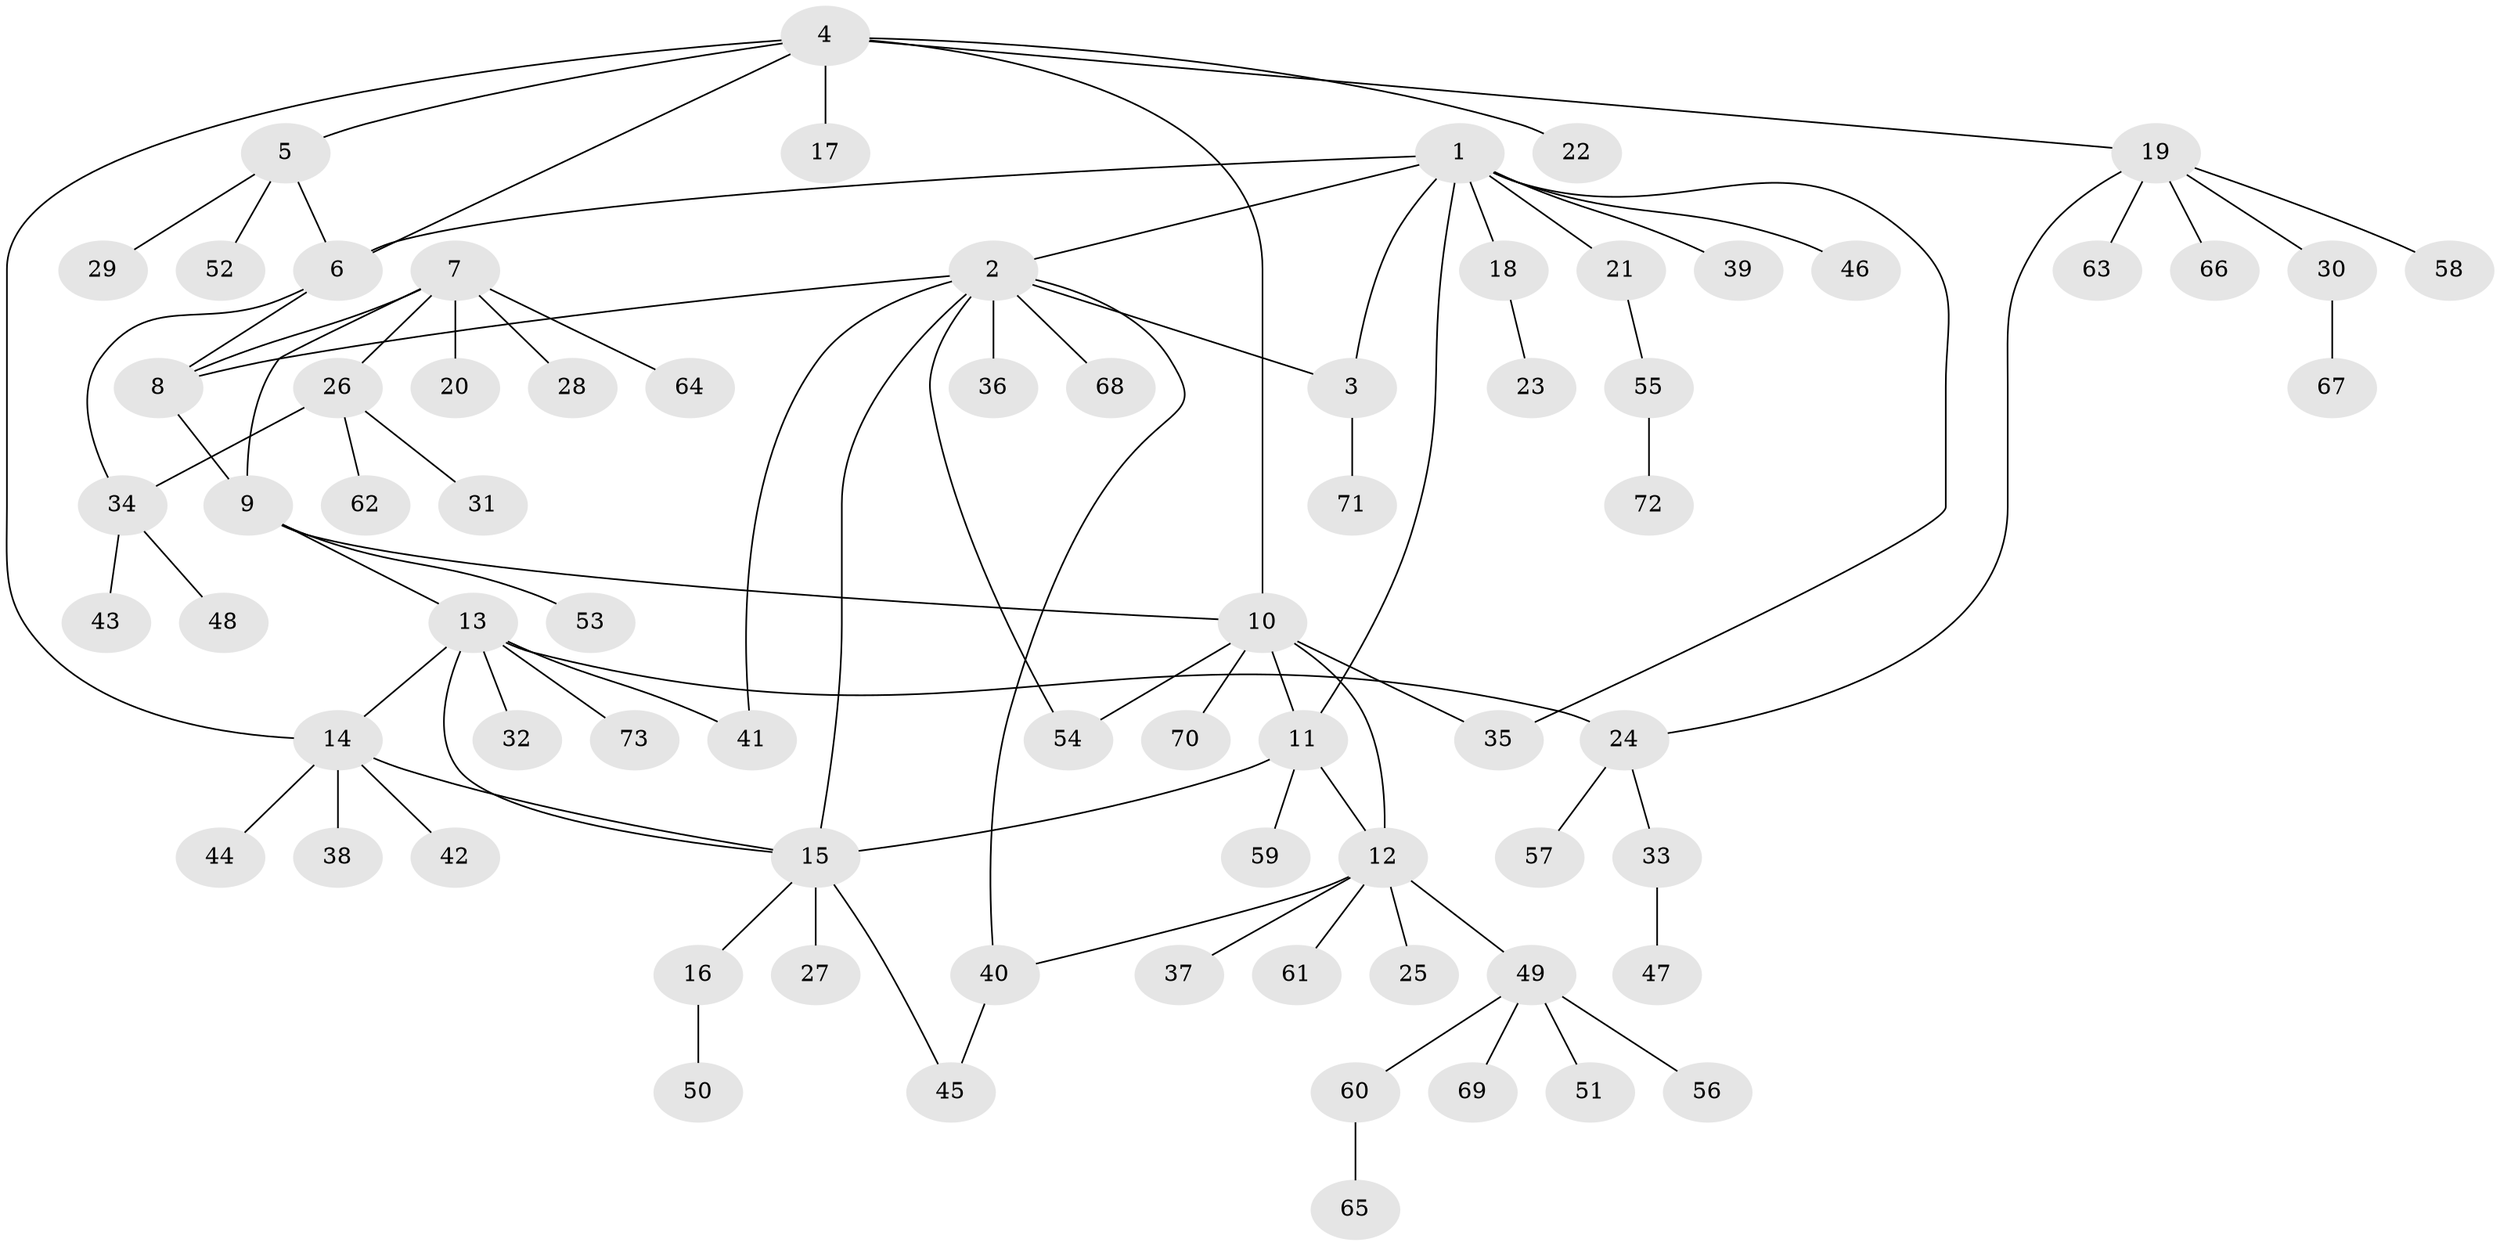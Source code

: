 // coarse degree distribution, {6: 0.046511627906976744, 5: 0.06976744186046512, 9: 0.023255813953488372, 13: 0.023255813953488372, 1: 0.6976744186046512, 10: 0.023255813953488372, 2: 0.09302325581395349, 3: 0.023255813953488372}
// Generated by graph-tools (version 1.1) at 2025/57/03/04/25 21:57:44]
// undirected, 73 vertices, 90 edges
graph export_dot {
graph [start="1"]
  node [color=gray90,style=filled];
  1;
  2;
  3;
  4;
  5;
  6;
  7;
  8;
  9;
  10;
  11;
  12;
  13;
  14;
  15;
  16;
  17;
  18;
  19;
  20;
  21;
  22;
  23;
  24;
  25;
  26;
  27;
  28;
  29;
  30;
  31;
  32;
  33;
  34;
  35;
  36;
  37;
  38;
  39;
  40;
  41;
  42;
  43;
  44;
  45;
  46;
  47;
  48;
  49;
  50;
  51;
  52;
  53;
  54;
  55;
  56;
  57;
  58;
  59;
  60;
  61;
  62;
  63;
  64;
  65;
  66;
  67;
  68;
  69;
  70;
  71;
  72;
  73;
  1 -- 2;
  1 -- 3;
  1 -- 6;
  1 -- 11;
  1 -- 18;
  1 -- 21;
  1 -- 35;
  1 -- 39;
  1 -- 46;
  2 -- 3;
  2 -- 8;
  2 -- 15;
  2 -- 36;
  2 -- 40;
  2 -- 41;
  2 -- 54;
  2 -- 68;
  3 -- 71;
  4 -- 5;
  4 -- 6;
  4 -- 10;
  4 -- 14;
  4 -- 17;
  4 -- 19;
  4 -- 22;
  5 -- 6;
  5 -- 29;
  5 -- 52;
  6 -- 8;
  6 -- 34;
  7 -- 8;
  7 -- 9;
  7 -- 20;
  7 -- 26;
  7 -- 28;
  7 -- 64;
  8 -- 9;
  9 -- 10;
  9 -- 13;
  9 -- 53;
  10 -- 11;
  10 -- 12;
  10 -- 35;
  10 -- 54;
  10 -- 70;
  11 -- 12;
  11 -- 15;
  11 -- 59;
  12 -- 25;
  12 -- 37;
  12 -- 40;
  12 -- 49;
  12 -- 61;
  13 -- 14;
  13 -- 15;
  13 -- 24;
  13 -- 32;
  13 -- 41;
  13 -- 73;
  14 -- 15;
  14 -- 38;
  14 -- 42;
  14 -- 44;
  15 -- 16;
  15 -- 27;
  15 -- 45;
  16 -- 50;
  18 -- 23;
  19 -- 24;
  19 -- 30;
  19 -- 58;
  19 -- 63;
  19 -- 66;
  21 -- 55;
  24 -- 33;
  24 -- 57;
  26 -- 31;
  26 -- 34;
  26 -- 62;
  30 -- 67;
  33 -- 47;
  34 -- 43;
  34 -- 48;
  40 -- 45;
  49 -- 51;
  49 -- 56;
  49 -- 60;
  49 -- 69;
  55 -- 72;
  60 -- 65;
}
